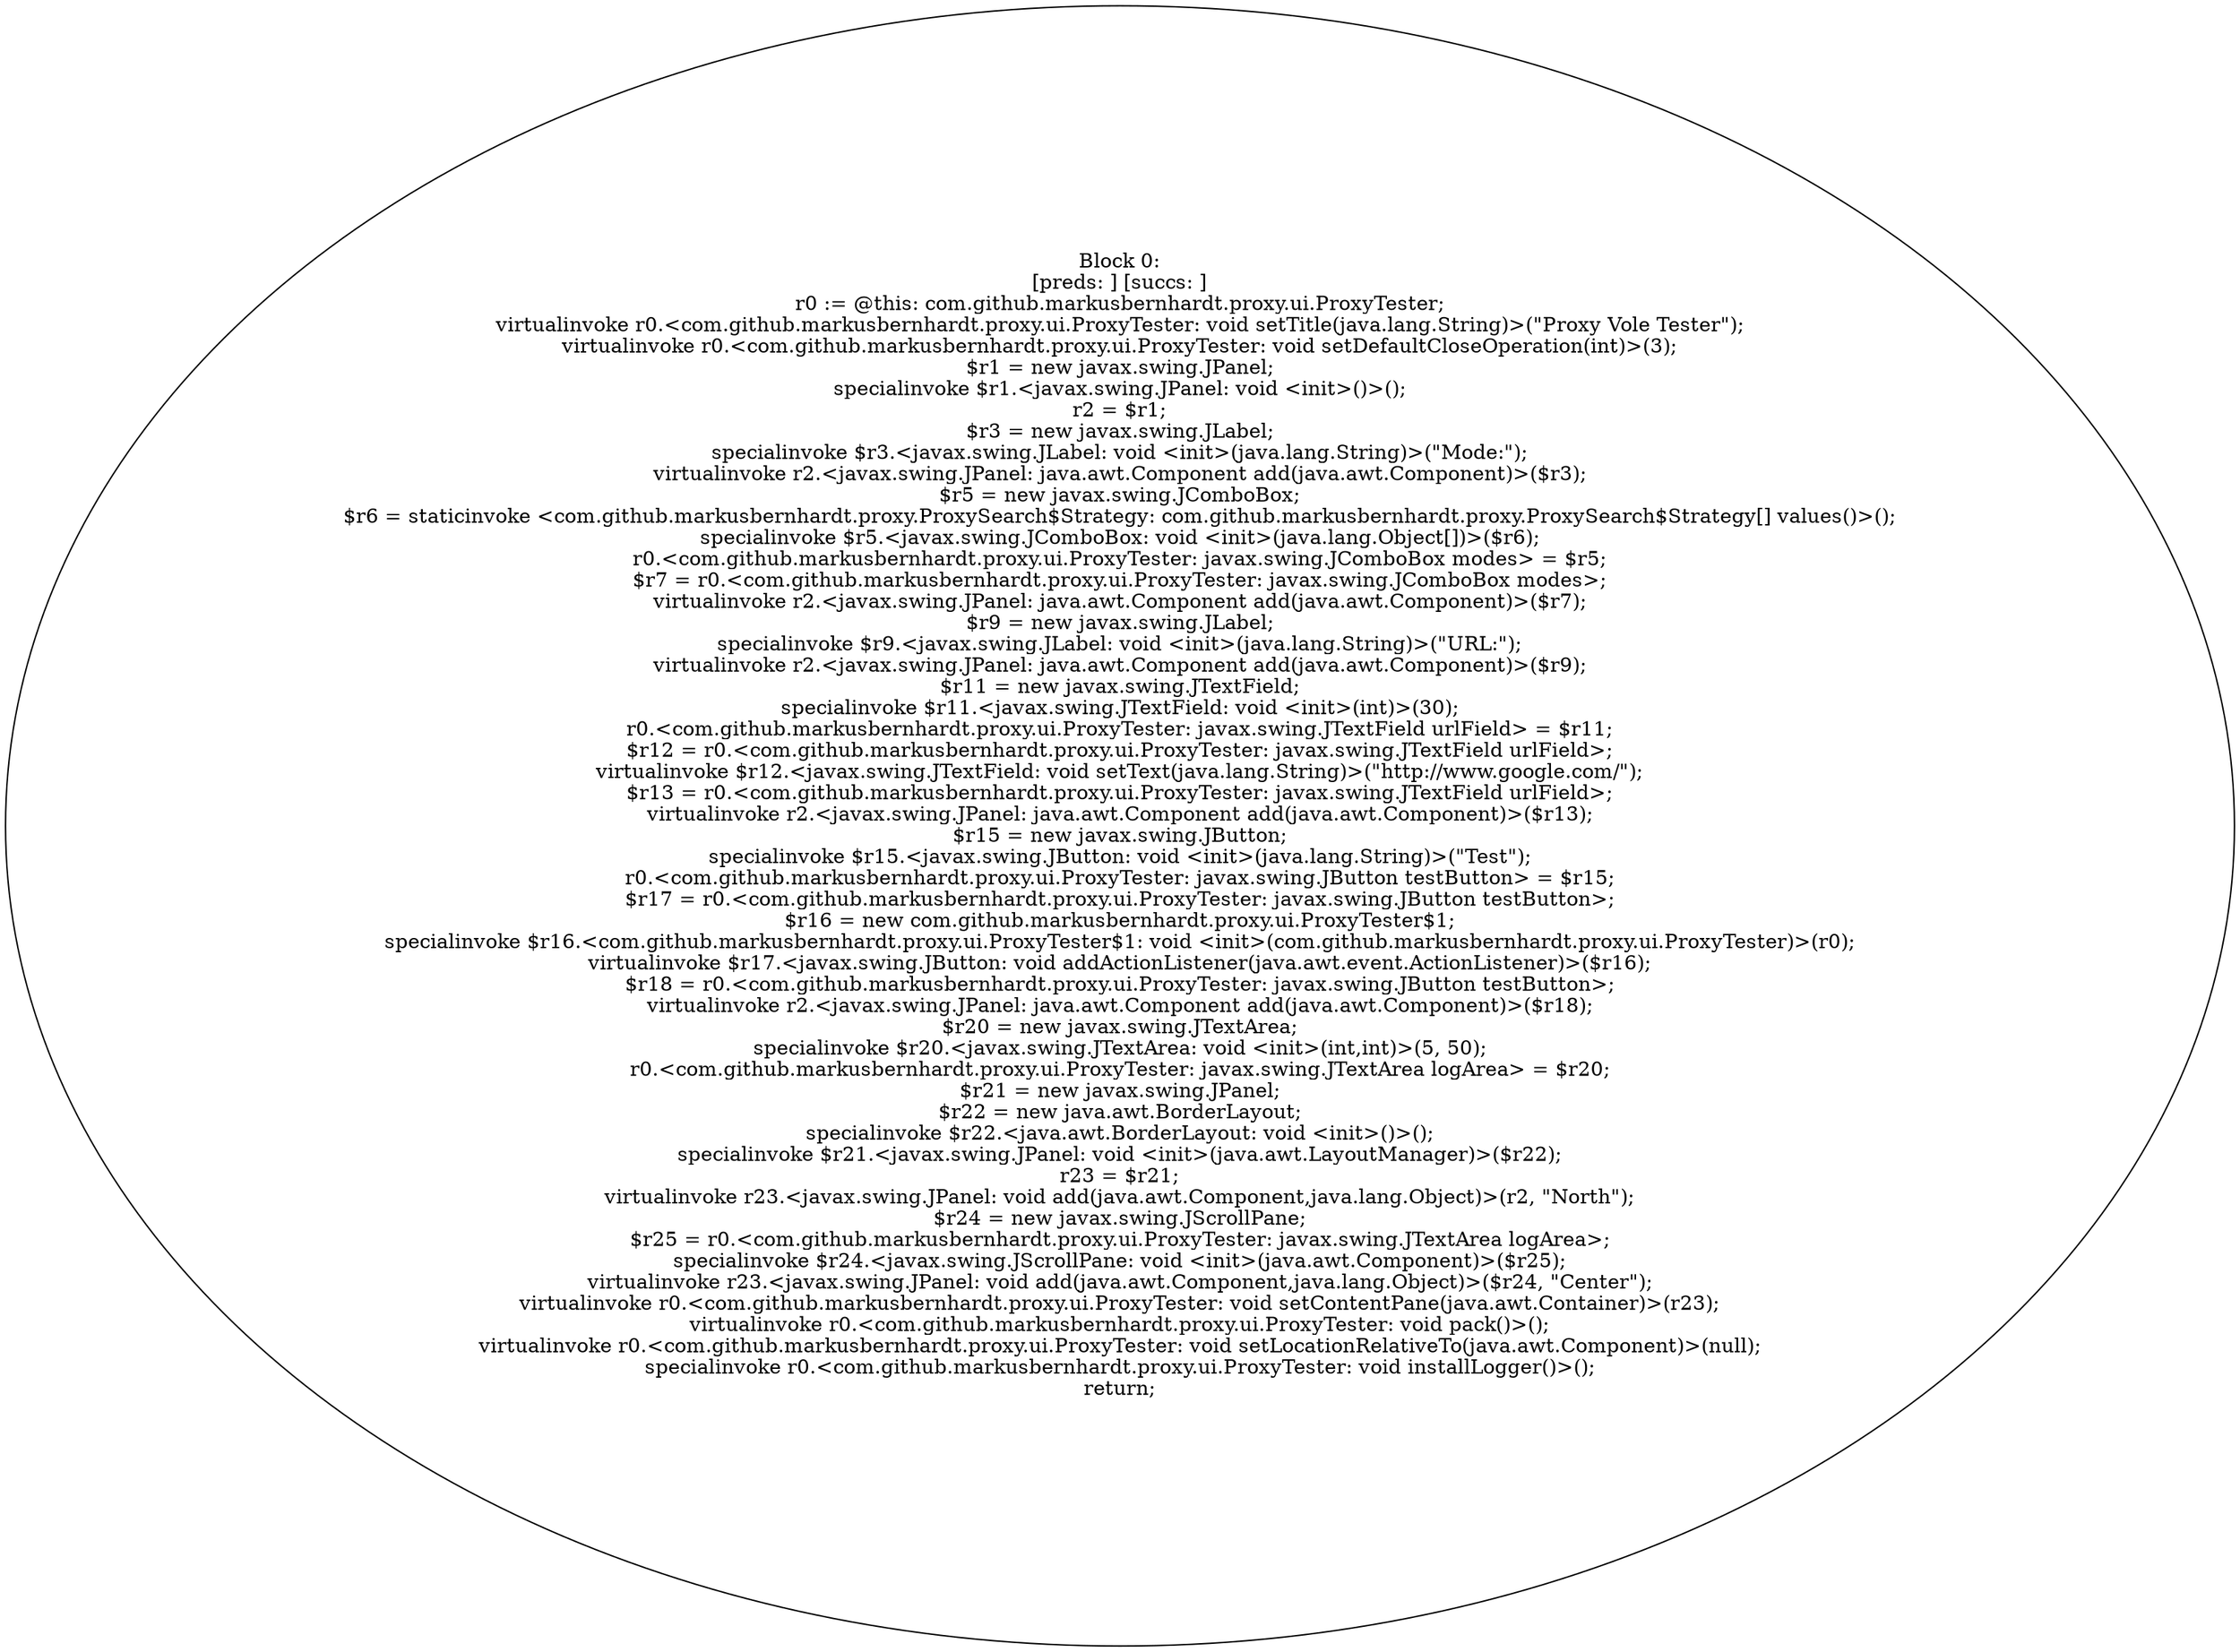 digraph "unitGraph" {
    "Block 0:
[preds: ] [succs: ]
r0 := @this: com.github.markusbernhardt.proxy.ui.ProxyTester;
virtualinvoke r0.<com.github.markusbernhardt.proxy.ui.ProxyTester: void setTitle(java.lang.String)>(\"Proxy Vole Tester\");
virtualinvoke r0.<com.github.markusbernhardt.proxy.ui.ProxyTester: void setDefaultCloseOperation(int)>(3);
$r1 = new javax.swing.JPanel;
specialinvoke $r1.<javax.swing.JPanel: void <init>()>();
r2 = $r1;
$r3 = new javax.swing.JLabel;
specialinvoke $r3.<javax.swing.JLabel: void <init>(java.lang.String)>(\"Mode:\");
virtualinvoke r2.<javax.swing.JPanel: java.awt.Component add(java.awt.Component)>($r3);
$r5 = new javax.swing.JComboBox;
$r6 = staticinvoke <com.github.markusbernhardt.proxy.ProxySearch$Strategy: com.github.markusbernhardt.proxy.ProxySearch$Strategy[] values()>();
specialinvoke $r5.<javax.swing.JComboBox: void <init>(java.lang.Object[])>($r6);
r0.<com.github.markusbernhardt.proxy.ui.ProxyTester: javax.swing.JComboBox modes> = $r5;
$r7 = r0.<com.github.markusbernhardt.proxy.ui.ProxyTester: javax.swing.JComboBox modes>;
virtualinvoke r2.<javax.swing.JPanel: java.awt.Component add(java.awt.Component)>($r7);
$r9 = new javax.swing.JLabel;
specialinvoke $r9.<javax.swing.JLabel: void <init>(java.lang.String)>(\"URL:\");
virtualinvoke r2.<javax.swing.JPanel: java.awt.Component add(java.awt.Component)>($r9);
$r11 = new javax.swing.JTextField;
specialinvoke $r11.<javax.swing.JTextField: void <init>(int)>(30);
r0.<com.github.markusbernhardt.proxy.ui.ProxyTester: javax.swing.JTextField urlField> = $r11;
$r12 = r0.<com.github.markusbernhardt.proxy.ui.ProxyTester: javax.swing.JTextField urlField>;
virtualinvoke $r12.<javax.swing.JTextField: void setText(java.lang.String)>(\"http://www.google.com/\");
$r13 = r0.<com.github.markusbernhardt.proxy.ui.ProxyTester: javax.swing.JTextField urlField>;
virtualinvoke r2.<javax.swing.JPanel: java.awt.Component add(java.awt.Component)>($r13);
$r15 = new javax.swing.JButton;
specialinvoke $r15.<javax.swing.JButton: void <init>(java.lang.String)>(\"Test\");
r0.<com.github.markusbernhardt.proxy.ui.ProxyTester: javax.swing.JButton testButton> = $r15;
$r17 = r0.<com.github.markusbernhardt.proxy.ui.ProxyTester: javax.swing.JButton testButton>;
$r16 = new com.github.markusbernhardt.proxy.ui.ProxyTester$1;
specialinvoke $r16.<com.github.markusbernhardt.proxy.ui.ProxyTester$1: void <init>(com.github.markusbernhardt.proxy.ui.ProxyTester)>(r0);
virtualinvoke $r17.<javax.swing.JButton: void addActionListener(java.awt.event.ActionListener)>($r16);
$r18 = r0.<com.github.markusbernhardt.proxy.ui.ProxyTester: javax.swing.JButton testButton>;
virtualinvoke r2.<javax.swing.JPanel: java.awt.Component add(java.awt.Component)>($r18);
$r20 = new javax.swing.JTextArea;
specialinvoke $r20.<javax.swing.JTextArea: void <init>(int,int)>(5, 50);
r0.<com.github.markusbernhardt.proxy.ui.ProxyTester: javax.swing.JTextArea logArea> = $r20;
$r21 = new javax.swing.JPanel;
$r22 = new java.awt.BorderLayout;
specialinvoke $r22.<java.awt.BorderLayout: void <init>()>();
specialinvoke $r21.<javax.swing.JPanel: void <init>(java.awt.LayoutManager)>($r22);
r23 = $r21;
virtualinvoke r23.<javax.swing.JPanel: void add(java.awt.Component,java.lang.Object)>(r2, \"North\");
$r24 = new javax.swing.JScrollPane;
$r25 = r0.<com.github.markusbernhardt.proxy.ui.ProxyTester: javax.swing.JTextArea logArea>;
specialinvoke $r24.<javax.swing.JScrollPane: void <init>(java.awt.Component)>($r25);
virtualinvoke r23.<javax.swing.JPanel: void add(java.awt.Component,java.lang.Object)>($r24, \"Center\");
virtualinvoke r0.<com.github.markusbernhardt.proxy.ui.ProxyTester: void setContentPane(java.awt.Container)>(r23);
virtualinvoke r0.<com.github.markusbernhardt.proxy.ui.ProxyTester: void pack()>();
virtualinvoke r0.<com.github.markusbernhardt.proxy.ui.ProxyTester: void setLocationRelativeTo(java.awt.Component)>(null);
specialinvoke r0.<com.github.markusbernhardt.proxy.ui.ProxyTester: void installLogger()>();
return;
"
}
